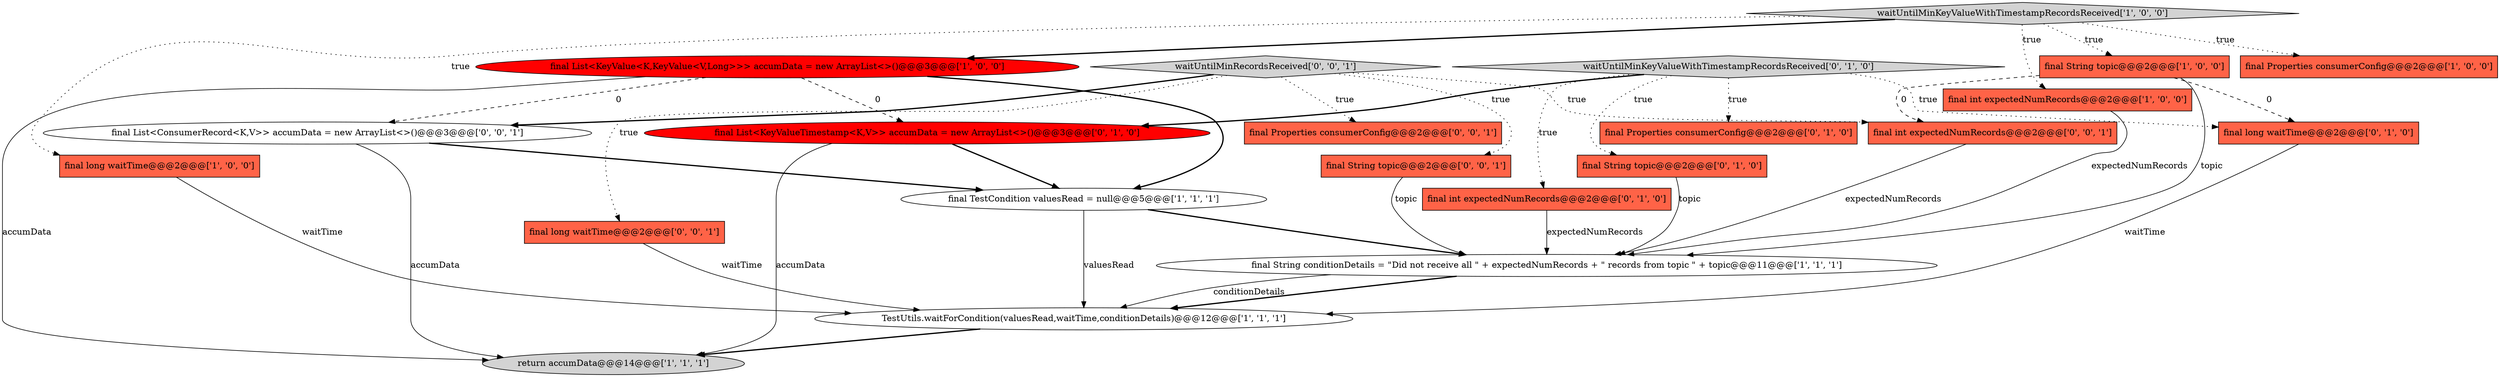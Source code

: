 digraph {
16 [style = filled, label = "final long waitTime@@@2@@@['0', '0', '1']", fillcolor = tomato, shape = box image = "AAA0AAABBB3BBB"];
21 [style = filled, label = "final int expectedNumRecords@@@2@@@['0', '0', '1']", fillcolor = tomato, shape = box image = "AAA0AAABBB3BBB"];
0 [style = filled, label = "final List<KeyValue<K,KeyValue<V,Long>>> accumData = new ArrayList<>()@@@3@@@['1', '0', '0']", fillcolor = red, shape = ellipse image = "AAA1AAABBB1BBB"];
19 [style = filled, label = "final Properties consumerConfig@@@2@@@['0', '0', '1']", fillcolor = tomato, shape = box image = "AAA0AAABBB3BBB"];
14 [style = filled, label = "final long waitTime@@@2@@@['0', '1', '0']", fillcolor = tomato, shape = box image = "AAA1AAABBB2BBB"];
1 [style = filled, label = "final int expectedNumRecords@@@2@@@['1', '0', '0']", fillcolor = tomato, shape = box image = "AAA0AAABBB1BBB"];
8 [style = filled, label = "return accumData@@@14@@@['1', '1', '1']", fillcolor = lightgray, shape = ellipse image = "AAA0AAABBB1BBB"];
4 [style = filled, label = "final String conditionDetails = \"Did not receive all \" + expectedNumRecords + \" records from topic \" + topic@@@11@@@['1', '1', '1']", fillcolor = white, shape = ellipse image = "AAA0AAABBB1BBB"];
9 [style = filled, label = "TestUtils.waitForCondition(valuesRead,waitTime,conditionDetails)@@@12@@@['1', '1', '1']", fillcolor = white, shape = ellipse image = "AAA0AAABBB1BBB"];
13 [style = filled, label = "final int expectedNumRecords@@@2@@@['0', '1', '0']", fillcolor = tomato, shape = box image = "AAA0AAABBB2BBB"];
20 [style = filled, label = "waitUntilMinRecordsReceived['0', '0', '1']", fillcolor = lightgray, shape = diamond image = "AAA0AAABBB3BBB"];
7 [style = filled, label = "waitUntilMinKeyValueWithTimestampRecordsReceived['1', '0', '0']", fillcolor = lightgray, shape = diamond image = "AAA0AAABBB1BBB"];
12 [style = filled, label = "final String topic@@@2@@@['0', '1', '0']", fillcolor = tomato, shape = box image = "AAA0AAABBB2BBB"];
3 [style = filled, label = "final Properties consumerConfig@@@2@@@['1', '0', '0']", fillcolor = tomato, shape = box image = "AAA0AAABBB1BBB"];
18 [style = filled, label = "final String topic@@@2@@@['0', '0', '1']", fillcolor = tomato, shape = box image = "AAA0AAABBB3BBB"];
11 [style = filled, label = "final Properties consumerConfig@@@2@@@['0', '1', '0']", fillcolor = tomato, shape = box image = "AAA0AAABBB2BBB"];
2 [style = filled, label = "final long waitTime@@@2@@@['1', '0', '0']", fillcolor = tomato, shape = box image = "AAA0AAABBB1BBB"];
15 [style = filled, label = "final List<KeyValueTimestamp<K,V>> accumData = new ArrayList<>()@@@3@@@['0', '1', '0']", fillcolor = red, shape = ellipse image = "AAA1AAABBB2BBB"];
17 [style = filled, label = "final List<ConsumerRecord<K,V>> accumData = new ArrayList<>()@@@3@@@['0', '0', '1']", fillcolor = white, shape = ellipse image = "AAA0AAABBB3BBB"];
6 [style = filled, label = "final TestCondition valuesRead = null@@@5@@@['1', '1', '1']", fillcolor = white, shape = ellipse image = "AAA0AAABBB1BBB"];
5 [style = filled, label = "final String topic@@@2@@@['1', '0', '0']", fillcolor = tomato, shape = box image = "AAA1AAABBB1BBB"];
10 [style = filled, label = "waitUntilMinKeyValueWithTimestampRecordsReceived['0', '1', '0']", fillcolor = lightgray, shape = diamond image = "AAA0AAABBB2BBB"];
4->9 [style = bold, label=""];
7->2 [style = dotted, label="true"];
10->12 [style = dotted, label="true"];
20->17 [style = bold, label=""];
5->14 [style = dashed, label="0"];
10->15 [style = bold, label=""];
17->6 [style = bold, label=""];
0->6 [style = bold, label=""];
14->9 [style = solid, label="waitTime"];
5->4 [style = solid, label="topic"];
0->15 [style = dashed, label="0"];
12->4 [style = solid, label="topic"];
7->0 [style = bold, label=""];
15->6 [style = bold, label=""];
20->21 [style = dotted, label="true"];
9->8 [style = bold, label=""];
0->17 [style = dashed, label="0"];
0->8 [style = solid, label="accumData"];
7->5 [style = dotted, label="true"];
10->14 [style = dotted, label="true"];
6->4 [style = bold, label=""];
18->4 [style = solid, label="topic"];
10->13 [style = dotted, label="true"];
10->11 [style = dotted, label="true"];
7->3 [style = dotted, label="true"];
16->9 [style = solid, label="waitTime"];
20->18 [style = dotted, label="true"];
5->21 [style = dashed, label="0"];
2->9 [style = solid, label="waitTime"];
4->9 [style = solid, label="conditionDetails"];
20->19 [style = dotted, label="true"];
7->1 [style = dotted, label="true"];
17->8 [style = solid, label="accumData"];
6->9 [style = solid, label="valuesRead"];
13->4 [style = solid, label="expectedNumRecords"];
1->4 [style = solid, label="expectedNumRecords"];
20->16 [style = dotted, label="true"];
15->8 [style = solid, label="accumData"];
21->4 [style = solid, label="expectedNumRecords"];
}
